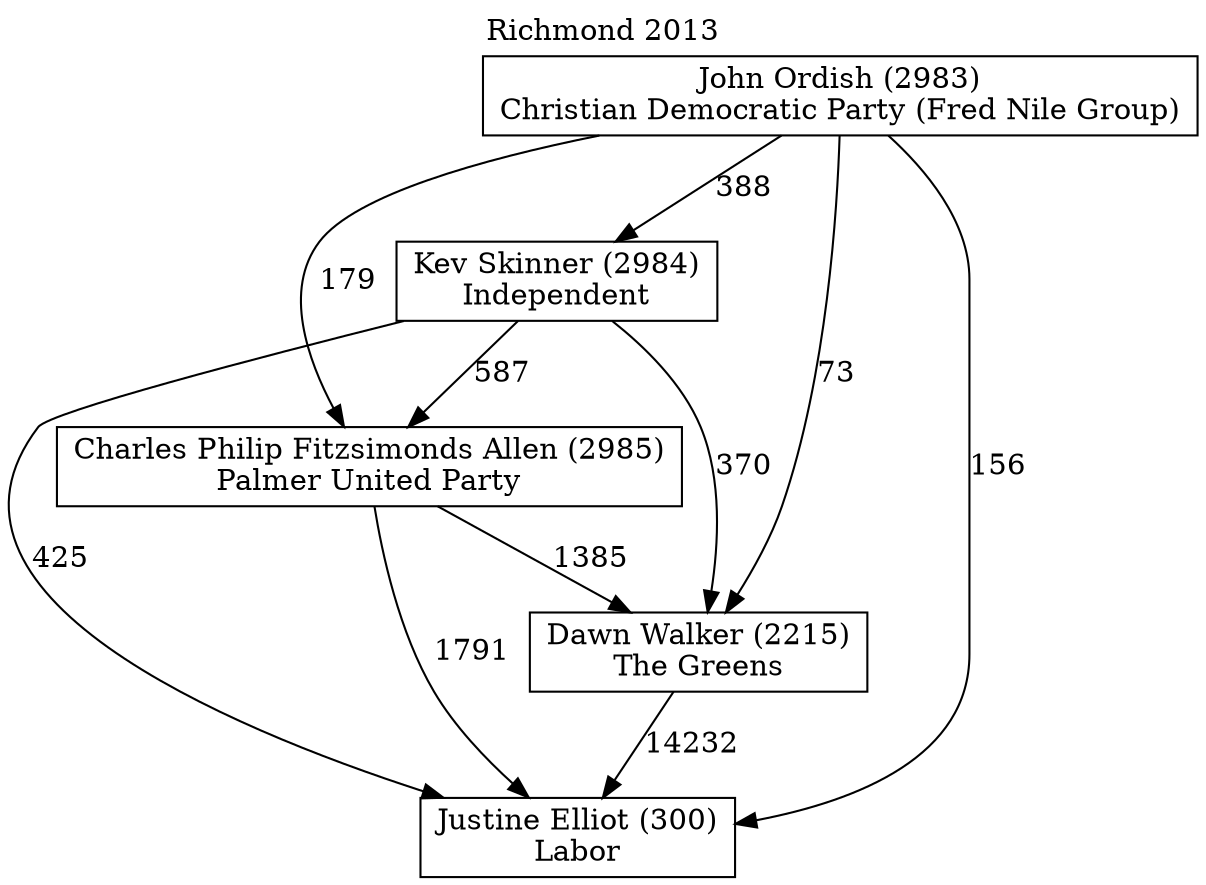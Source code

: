 // House preference flow
digraph "Justine Elliot (300)_Richmond_2013" {
	graph [label="Richmond 2013" labelloc=t mclimit=10]
	node [shape=box]
	"Justine Elliot (300)" [label="Justine Elliot (300)
Labor"]
	"Dawn Walker (2215)" [label="Dawn Walker (2215)
The Greens"]
	"Charles Philip Fitzsimonds Allen (2985)" [label="Charles Philip Fitzsimonds Allen (2985)
Palmer United Party"]
	"Kev Skinner (2984)" [label="Kev Skinner (2984)
Independent"]
	"John Ordish (2983)" [label="John Ordish (2983)
Christian Democratic Party (Fred Nile Group)"]
	"Dawn Walker (2215)" -> "Justine Elliot (300)" [label=14232]
	"Charles Philip Fitzsimonds Allen (2985)" -> "Dawn Walker (2215)" [label=1385]
	"Kev Skinner (2984)" -> "Charles Philip Fitzsimonds Allen (2985)" [label=587]
	"John Ordish (2983)" -> "Kev Skinner (2984)" [label=388]
	"Charles Philip Fitzsimonds Allen (2985)" -> "Justine Elliot (300)" [label=1791]
	"Kev Skinner (2984)" -> "Justine Elliot (300)" [label=425]
	"John Ordish (2983)" -> "Justine Elliot (300)" [label=156]
	"John Ordish (2983)" -> "Charles Philip Fitzsimonds Allen (2985)" [label=179]
	"Kev Skinner (2984)" -> "Dawn Walker (2215)" [label=370]
	"John Ordish (2983)" -> "Dawn Walker (2215)" [label=73]
}
